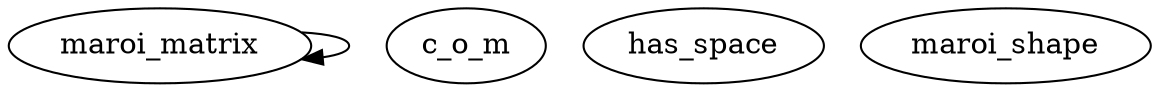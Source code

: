 /* Created by mdot for Matlab */
digraph m2html {
  maroi_matrix -> maroi_matrix;

  c_o_m [URL="c_o_m.html"];
  has_space [URL="has_space.html"];
  maroi_matrix [URL="maroi_matrix.html"];
  maroi_shape [URL="maroi_shape.html"];
}